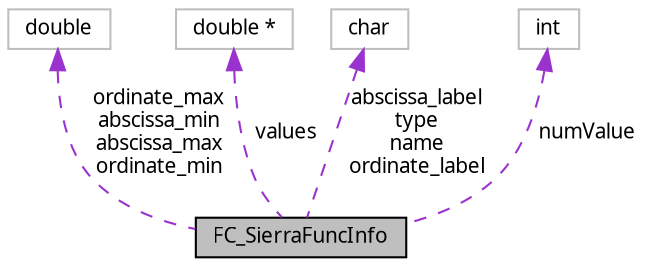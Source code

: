 digraph G
{
  edge [fontname="FreeSans.ttf",fontsize=10,labelfontname="FreeSans.ttf",labelfontsize=10];
  node [fontname="FreeSans.ttf",fontsize=10,shape=record];
  Node1 [label="FC_SierraFuncInfo",height=0.2,width=0.4,color="black", fillcolor="grey75", style="filled" fontcolor="black"];
  Node2 -> Node1 [dir=back,color="darkorchid3",fontsize=10,style="dashed",label="ordinate_max\nabscissa_min\nabscissa_max\nordinate_min",fontname="FreeSans.ttf"];
  Node2 [label="double",height=0.2,width=0.4,color="grey75", fillcolor="white", style="filled"];
  Node3 -> Node1 [dir=back,color="darkorchid3",fontsize=10,style="dashed",label="values",fontname="FreeSans.ttf"];
  Node3 [label="double *",height=0.2,width=0.4,color="grey75", fillcolor="white", style="filled"];
  Node4 -> Node1 [dir=back,color="darkorchid3",fontsize=10,style="dashed",label="abscissa_label\ntype\nname\nordinate_label",fontname="FreeSans.ttf"];
  Node4 [label="char",height=0.2,width=0.4,color="grey75", fillcolor="white", style="filled"];
  Node5 -> Node1 [dir=back,color="darkorchid3",fontsize=10,style="dashed",label="numValue",fontname="FreeSans.ttf"];
  Node5 [label="int",height=0.2,width=0.4,color="grey75", fillcolor="white", style="filled"];
}
